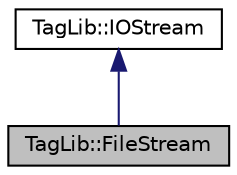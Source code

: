 digraph "TagLib::FileStream"
{
  edge [fontname="Helvetica",fontsize="10",labelfontname="Helvetica",labelfontsize="10"];
  node [fontname="Helvetica",fontsize="10",shape=record];
  Node1 [label="TagLib::FileStream",height=0.2,width=0.4,color="black", fillcolor="grey75", style="filled" fontcolor="black"];
  Node2 -> Node1 [dir="back",color="midnightblue",fontsize="10",style="solid",fontname="Helvetica"];
  Node2 [label="TagLib::IOStream",height=0.2,width=0.4,color="black", fillcolor="white", style="filled",URL="$class_tag_lib_1_1_i_o_stream.html",tooltip="An abstract class that provides operations on a sequence of bytes. "];
}
